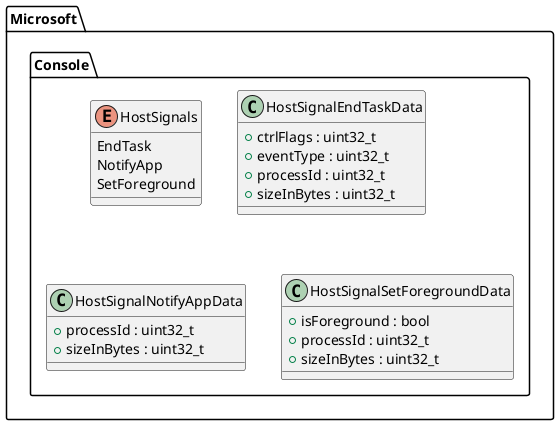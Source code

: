 @startuml





/' Objects '/

namespace Microsoft {
	namespace Console {
		enum HostSignals {
			EndTask
			NotifyApp
			SetForeground
		}

		class HostSignalEndTaskData {
			+ctrlFlags : uint32_t
			+eventType : uint32_t
			+processId : uint32_t
			+sizeInBytes : uint32_t
		}

		class HostSignalNotifyAppData {
			+processId : uint32_t
			+sizeInBytes : uint32_t
		}

		class HostSignalSetForegroundData {
			+isForeground : bool
			+processId : uint32_t
			+sizeInBytes : uint32_t
		}
	}
}





/' Inheritance relationships '/




/' Aggregation relationships '/





/' Nested objects '/



@enduml
